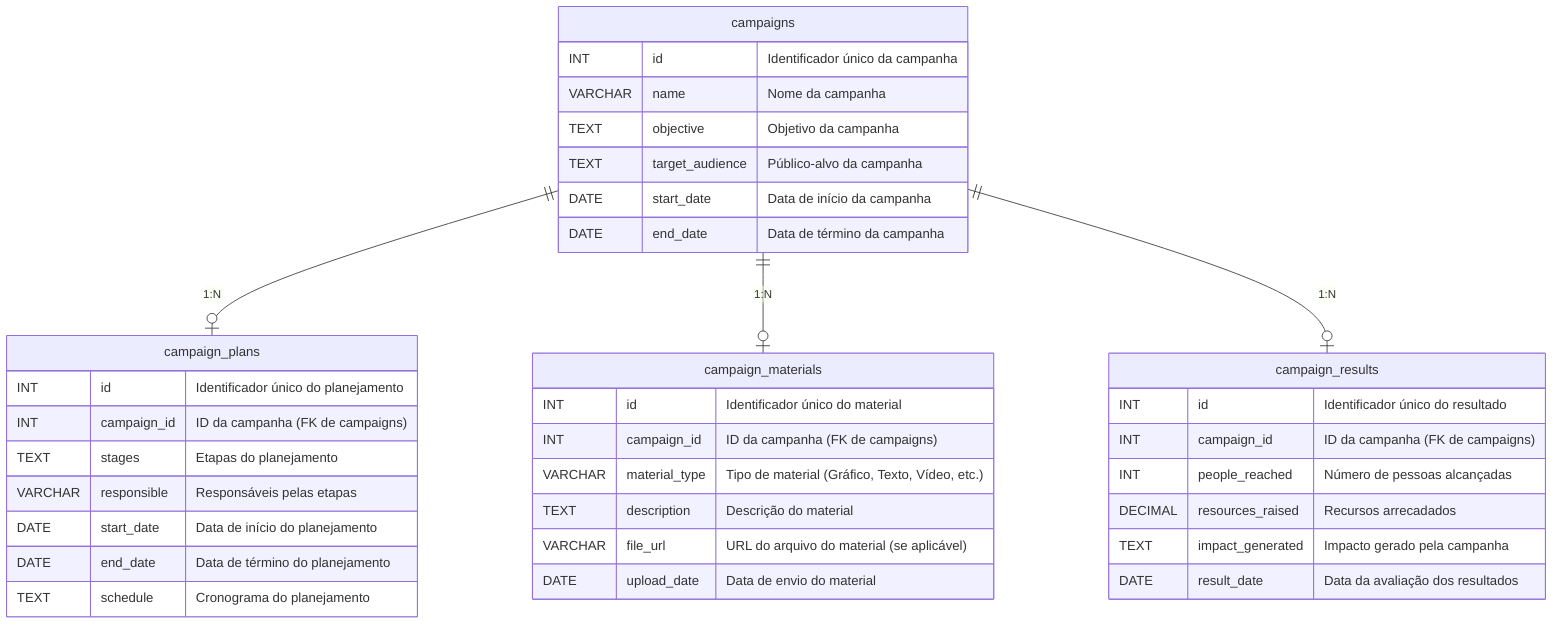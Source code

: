erDiagram
    campaigns {
        INT id "Identificador único da campanha"
        VARCHAR name "Nome da campanha"
        TEXT objective "Objetivo da campanha"
        TEXT target_audience "Público-alvo da campanha"
        DATE start_date "Data de início da campanha"
        DATE end_date "Data de término da campanha"
    }

    campaign_plans {
        INT id "Identificador único do planejamento"
        INT campaign_id "ID da campanha (FK de campaigns)"
        TEXT stages "Etapas do planejamento"
        VARCHAR responsible "Responsáveis pelas etapas"
        DATE start_date "Data de início do planejamento"
        DATE end_date "Data de término do planejamento"
        TEXT schedule "Cronograma do planejamento"
    }

    campaign_materials {
        INT id "Identificador único do material"
        INT campaign_id "ID da campanha (FK de campaigns)"
        VARCHAR material_type "Tipo de material (Gráfico, Texto, Vídeo, etc.)"
        TEXT description "Descrição do material"
        VARCHAR file_url "URL do arquivo do material (se aplicável)"
        DATE upload_date "Data de envio do material"
    }

    campaign_results {
        INT id "Identificador único do resultado"
        INT campaign_id "ID da campanha (FK de campaigns)"
        INT people_reached "Número de pessoas alcançadas"
        DECIMAL resources_raised "Recursos arrecadados"
        TEXT impact_generated "Impacto gerado pela campanha"
        DATE result_date "Data da avaliação dos resultados"
    }

    campaigns ||--o| campaign_plans: "1:N"
    campaigns ||--o| campaign_materials: "1:N"
    campaigns ||--o| campaign_results: "1:N"